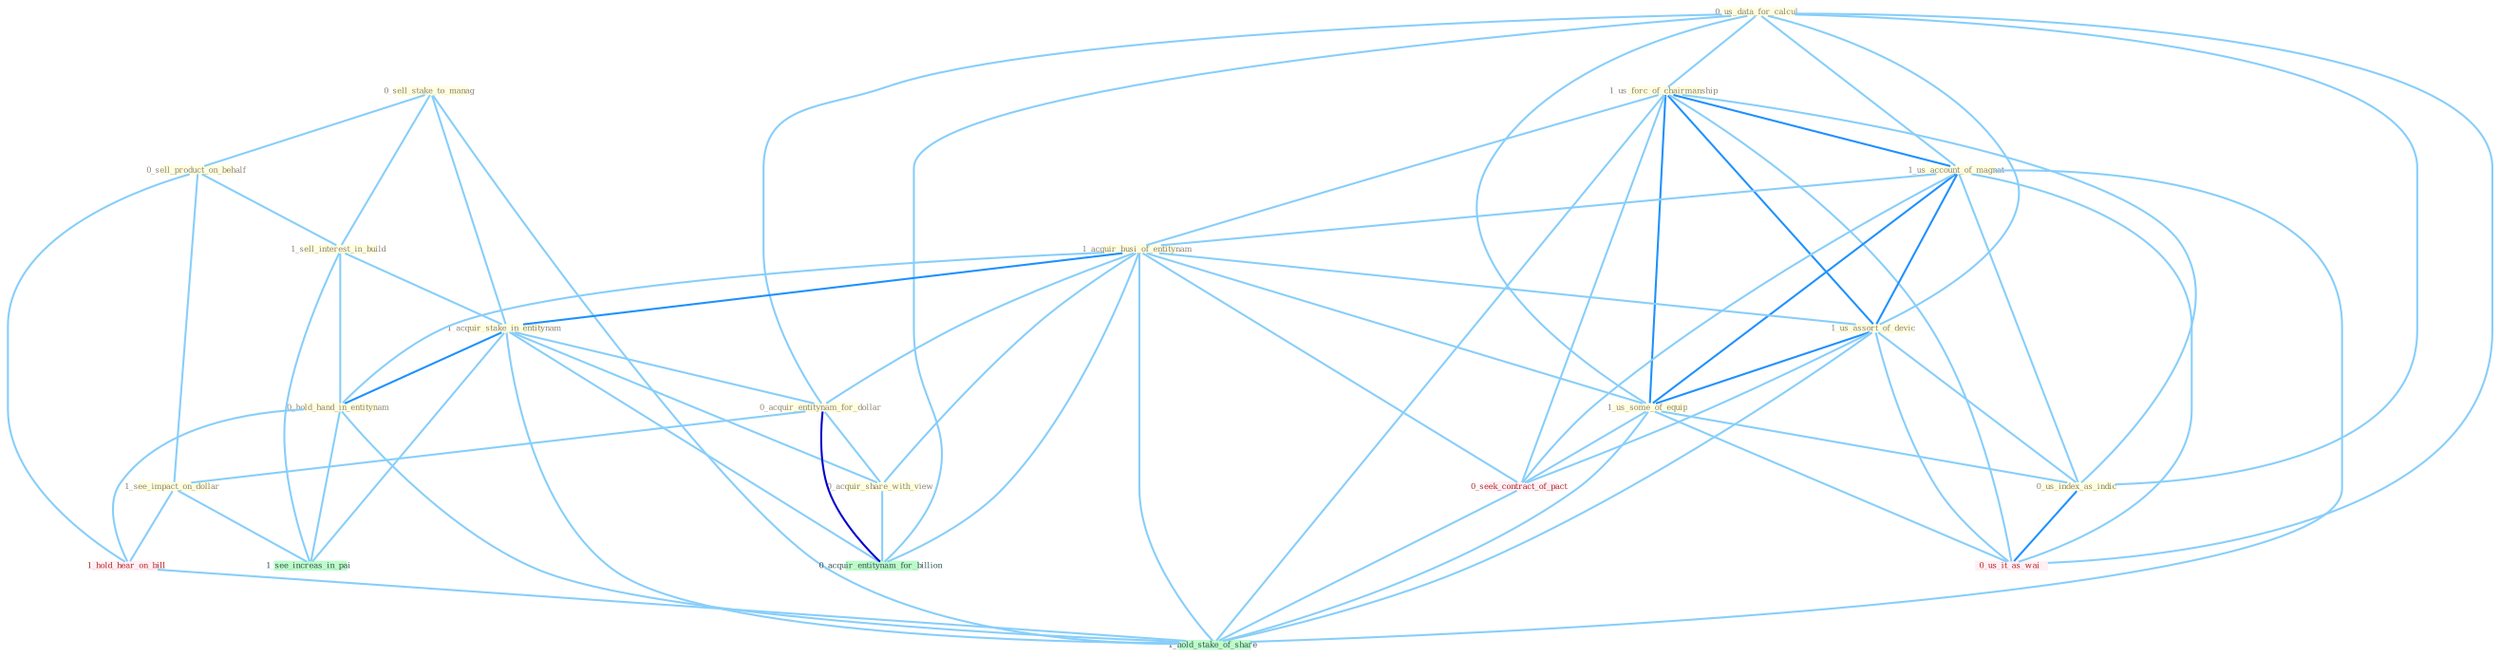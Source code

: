 Graph G{ 
    node
    [shape=polygon,style=filled,width=.5,height=.06,color="#BDFCC9",fixedsize=true,fontsize=4,
    fontcolor="#2f4f4f"];
    {node
    [color="#ffffe0", fontcolor="#8b7d6b"] "0_sell_stake_to_manag " "0_us_data_for_calcul " "0_sell_product_on_behalf " "1_us_forc_of_chairmanship " "1_sell_interest_in_build " "1_us_account_of_magnat " "1_acquir_busi_of_entitynam " "1_acquir_stake_in_entitynam " "1_us_assort_of_devic " "0_acquir_entitynam_for_dollar " "1_see_impact_on_dollar " "1_us_some_of_equip " "0_us_index_as_indic " "0_acquir_share_with_view " "0_hold_hand_in_entitynam "}
{node [color="#fff0f5", fontcolor="#b22222"] "0_seek_contract_of_pact " "0_us_it_as_wai " "1_hold_hear_on_bill "}
edge [color="#B0E2FF"];

	"0_sell_stake_to_manag " -- "0_sell_product_on_behalf " [w="1", color="#87cefa" ];
	"0_sell_stake_to_manag " -- "1_sell_interest_in_build " [w="1", color="#87cefa" ];
	"0_sell_stake_to_manag " -- "1_acquir_stake_in_entitynam " [w="1", color="#87cefa" ];
	"0_sell_stake_to_manag " -- "1_hold_stake_of_share " [w="1", color="#87cefa" ];
	"0_us_data_for_calcul " -- "1_us_forc_of_chairmanship " [w="1", color="#87cefa" ];
	"0_us_data_for_calcul " -- "1_us_account_of_magnat " [w="1", color="#87cefa" ];
	"0_us_data_for_calcul " -- "1_us_assort_of_devic " [w="1", color="#87cefa" ];
	"0_us_data_for_calcul " -- "0_acquir_entitynam_for_dollar " [w="1", color="#87cefa" ];
	"0_us_data_for_calcul " -- "1_us_some_of_equip " [w="1", color="#87cefa" ];
	"0_us_data_for_calcul " -- "0_us_index_as_indic " [w="1", color="#87cefa" ];
	"0_us_data_for_calcul " -- "0_us_it_as_wai " [w="1", color="#87cefa" ];
	"0_us_data_for_calcul " -- "0_acquir_entitynam_for_billion " [w="1", color="#87cefa" ];
	"0_sell_product_on_behalf " -- "1_sell_interest_in_build " [w="1", color="#87cefa" ];
	"0_sell_product_on_behalf " -- "1_see_impact_on_dollar " [w="1", color="#87cefa" ];
	"0_sell_product_on_behalf " -- "1_hold_hear_on_bill " [w="1", color="#87cefa" ];
	"1_us_forc_of_chairmanship " -- "1_us_account_of_magnat " [w="2", color="#1e90ff" , len=0.8];
	"1_us_forc_of_chairmanship " -- "1_acquir_busi_of_entitynam " [w="1", color="#87cefa" ];
	"1_us_forc_of_chairmanship " -- "1_us_assort_of_devic " [w="2", color="#1e90ff" , len=0.8];
	"1_us_forc_of_chairmanship " -- "1_us_some_of_equip " [w="2", color="#1e90ff" , len=0.8];
	"1_us_forc_of_chairmanship " -- "0_us_index_as_indic " [w="1", color="#87cefa" ];
	"1_us_forc_of_chairmanship " -- "0_seek_contract_of_pact " [w="1", color="#87cefa" ];
	"1_us_forc_of_chairmanship " -- "0_us_it_as_wai " [w="1", color="#87cefa" ];
	"1_us_forc_of_chairmanship " -- "1_hold_stake_of_share " [w="1", color="#87cefa" ];
	"1_sell_interest_in_build " -- "1_acquir_stake_in_entitynam " [w="1", color="#87cefa" ];
	"1_sell_interest_in_build " -- "0_hold_hand_in_entitynam " [w="1", color="#87cefa" ];
	"1_sell_interest_in_build " -- "1_see_increas_in_pai " [w="1", color="#87cefa" ];
	"1_us_account_of_magnat " -- "1_acquir_busi_of_entitynam " [w="1", color="#87cefa" ];
	"1_us_account_of_magnat " -- "1_us_assort_of_devic " [w="2", color="#1e90ff" , len=0.8];
	"1_us_account_of_magnat " -- "1_us_some_of_equip " [w="2", color="#1e90ff" , len=0.8];
	"1_us_account_of_magnat " -- "0_us_index_as_indic " [w="1", color="#87cefa" ];
	"1_us_account_of_magnat " -- "0_seek_contract_of_pact " [w="1", color="#87cefa" ];
	"1_us_account_of_magnat " -- "0_us_it_as_wai " [w="1", color="#87cefa" ];
	"1_us_account_of_magnat " -- "1_hold_stake_of_share " [w="1", color="#87cefa" ];
	"1_acquir_busi_of_entitynam " -- "1_acquir_stake_in_entitynam " [w="2", color="#1e90ff" , len=0.8];
	"1_acquir_busi_of_entitynam " -- "1_us_assort_of_devic " [w="1", color="#87cefa" ];
	"1_acquir_busi_of_entitynam " -- "0_acquir_entitynam_for_dollar " [w="1", color="#87cefa" ];
	"1_acquir_busi_of_entitynam " -- "1_us_some_of_equip " [w="1", color="#87cefa" ];
	"1_acquir_busi_of_entitynam " -- "0_acquir_share_with_view " [w="1", color="#87cefa" ];
	"1_acquir_busi_of_entitynam " -- "0_hold_hand_in_entitynam " [w="1", color="#87cefa" ];
	"1_acquir_busi_of_entitynam " -- "0_seek_contract_of_pact " [w="1", color="#87cefa" ];
	"1_acquir_busi_of_entitynam " -- "0_acquir_entitynam_for_billion " [w="1", color="#87cefa" ];
	"1_acquir_busi_of_entitynam " -- "1_hold_stake_of_share " [w="1", color="#87cefa" ];
	"1_acquir_stake_in_entitynam " -- "0_acquir_entitynam_for_dollar " [w="1", color="#87cefa" ];
	"1_acquir_stake_in_entitynam " -- "0_acquir_share_with_view " [w="1", color="#87cefa" ];
	"1_acquir_stake_in_entitynam " -- "0_hold_hand_in_entitynam " [w="2", color="#1e90ff" , len=0.8];
	"1_acquir_stake_in_entitynam " -- "0_acquir_entitynam_for_billion " [w="1", color="#87cefa" ];
	"1_acquir_stake_in_entitynam " -- "1_see_increas_in_pai " [w="1", color="#87cefa" ];
	"1_acquir_stake_in_entitynam " -- "1_hold_stake_of_share " [w="1", color="#87cefa" ];
	"1_us_assort_of_devic " -- "1_us_some_of_equip " [w="2", color="#1e90ff" , len=0.8];
	"1_us_assort_of_devic " -- "0_us_index_as_indic " [w="1", color="#87cefa" ];
	"1_us_assort_of_devic " -- "0_seek_contract_of_pact " [w="1", color="#87cefa" ];
	"1_us_assort_of_devic " -- "0_us_it_as_wai " [w="1", color="#87cefa" ];
	"1_us_assort_of_devic " -- "1_hold_stake_of_share " [w="1", color="#87cefa" ];
	"0_acquir_entitynam_for_dollar " -- "1_see_impact_on_dollar " [w="1", color="#87cefa" ];
	"0_acquir_entitynam_for_dollar " -- "0_acquir_share_with_view " [w="1", color="#87cefa" ];
	"0_acquir_entitynam_for_dollar " -- "0_acquir_entitynam_for_billion " [w="3", color="#0000cd" , len=0.6];
	"1_see_impact_on_dollar " -- "1_see_increas_in_pai " [w="1", color="#87cefa" ];
	"1_see_impact_on_dollar " -- "1_hold_hear_on_bill " [w="1", color="#87cefa" ];
	"1_us_some_of_equip " -- "0_us_index_as_indic " [w="1", color="#87cefa" ];
	"1_us_some_of_equip " -- "0_seek_contract_of_pact " [w="1", color="#87cefa" ];
	"1_us_some_of_equip " -- "0_us_it_as_wai " [w="1", color="#87cefa" ];
	"1_us_some_of_equip " -- "1_hold_stake_of_share " [w="1", color="#87cefa" ];
	"0_us_index_as_indic " -- "0_us_it_as_wai " [w="2", color="#1e90ff" , len=0.8];
	"0_acquir_share_with_view " -- "0_acquir_entitynam_for_billion " [w="1", color="#87cefa" ];
	"0_hold_hand_in_entitynam " -- "1_see_increas_in_pai " [w="1", color="#87cefa" ];
	"0_hold_hand_in_entitynam " -- "1_hold_hear_on_bill " [w="1", color="#87cefa" ];
	"0_hold_hand_in_entitynam " -- "1_hold_stake_of_share " [w="1", color="#87cefa" ];
	"0_seek_contract_of_pact " -- "1_hold_stake_of_share " [w="1", color="#87cefa" ];
	"1_hold_hear_on_bill " -- "1_hold_stake_of_share " [w="1", color="#87cefa" ];
}